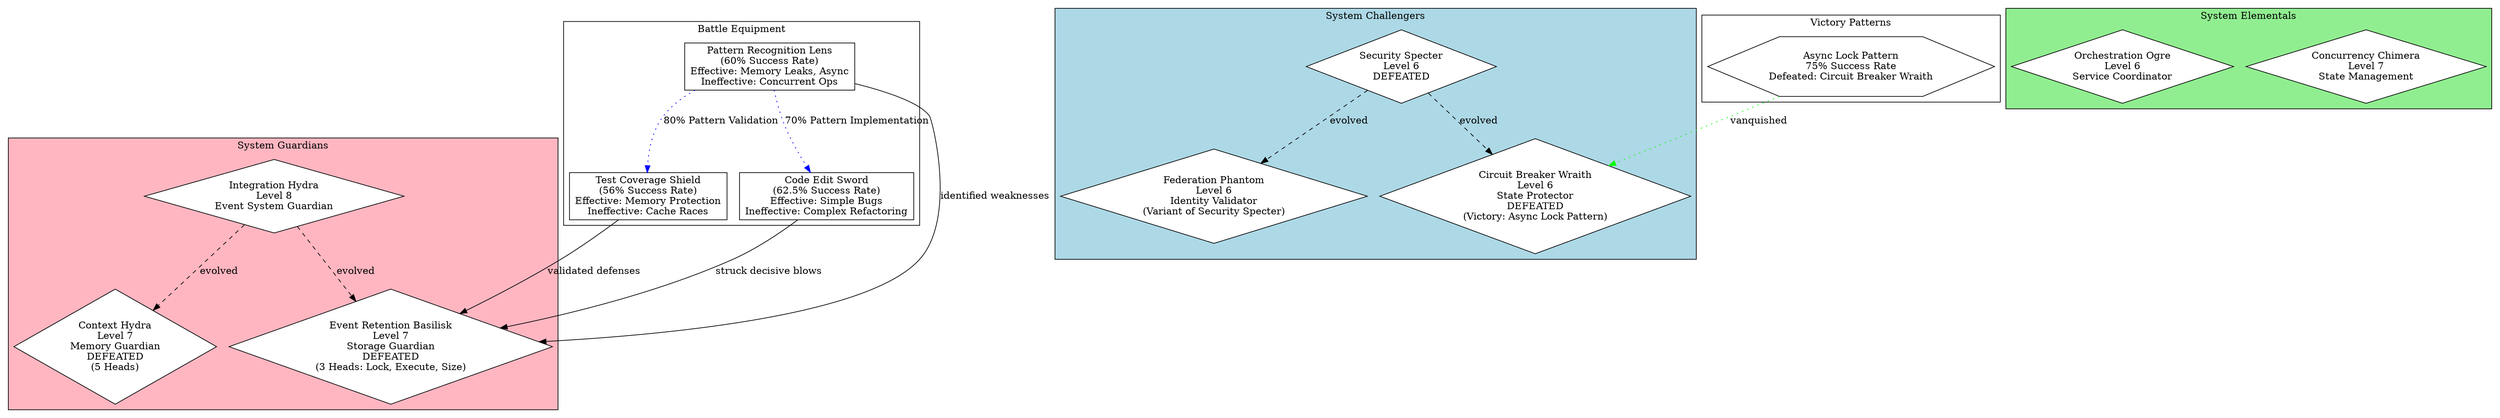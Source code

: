 digraph Bestiary {
    // Graph settings
    rankdir=TB;
    node [shape=diamond, style=filled, fillcolor=white];
    
    // Monster Categories
    subgraph cluster_guardians {
        label="System Guardians"
        style=filled;
        fillcolor=lightpink;
        
        IntegrationHydra [label="Integration Hydra\nLevel 8\nEvent System Guardian"]
        EventRetentionBasilisk [label="Event Retention Basilisk\nLevel 7\nStorage Guardian\nDEFEATED\n(3 Heads: Lock, Execute, Size)"]
        ContextHydra [label="Context Hydra\nLevel 7\nMemory Guardian\nDEFEATED\n(5 Heads)"]
    }

    subgraph cluster_challengers {
        label="System Challengers"
        style=filled;
        fillcolor=lightblue;
        
        SecuritySpecter [label="Security Specter\nLevel 6\nDEFEATED"]
        CircuitBreakerWraith [label="Circuit Breaker Wraith\nLevel 6\nState Protector\nDEFEATED\n(Victory: Async Lock Pattern)"]
        FederationPhantom [label="Federation Phantom\nLevel 6\nIdentity Validator\n(Variant of Security Specter)"]
    }

    subgraph cluster_elementals {
        label="System Elementals"
        style=filled;
        fillcolor=lightgreen;
        
        ConcurrencyChimera [label="Concurrency Chimera\nLevel 7\nState Management"]
        OrchestrationOgre [label="Orchestration Ogre\nLevel 6\nService Coordinator"]
    }

    // Evolution Relationships
    IntegrationHydra -> EventRetentionBasilisk [label="evolved", style=dashed]
    IntegrationHydra -> ContextHydra [label="evolved", style=dashed]
    SecuritySpecter -> CircuitBreakerWraith [label="evolved", style=dashed]
    SecuritySpecter -> FederationPhantom [label="evolved", style=dashed]

    // Battle Equipment
    subgraph cluster_equipment {
        label="Battle Equipment"
        node [shape=box];
        
        PatternLens [label="Pattern Recognition Lens\n(60% Success Rate)\nEffective: Memory Leaks, Async\nIneffective: Concurrent Ops"]
        TestShield [label="Test Coverage Shield\n(56% Success Rate)\nEffective: Memory Protection\nIneffective: Cache Races"]
        CodeSword [label="Code Edit Sword\n(62.5% Success Rate)\nEffective: Simple Bugs\nIneffective: Complex Refactoring"]
    }

    // Equipment Effectiveness
    PatternLens -> EventRetentionBasilisk [label="identified weaknesses"]
    TestShield -> EventRetentionBasilisk [label="validated defenses"]
    CodeSword -> EventRetentionBasilisk [label="struck decisive blows"]

    // Equipment Synergies
    edge [style=dotted, color=blue]
    PatternLens -> TestShield [label="80% Pattern Validation"]
    PatternLens -> CodeSword [label="70% Pattern Implementation"]

    // Victory Patterns
    subgraph cluster_patterns {
        label="Victory Patterns"
        node [shape=hexagon];
        
        AsyncLockPattern [label="Async Lock Pattern\n75% Success Rate\nDefeated: Circuit Breaker Wraith"]
    }

    // Pattern Applications
    AsyncLockPattern -> CircuitBreakerWraith [label="vanquished", color=green]
} 